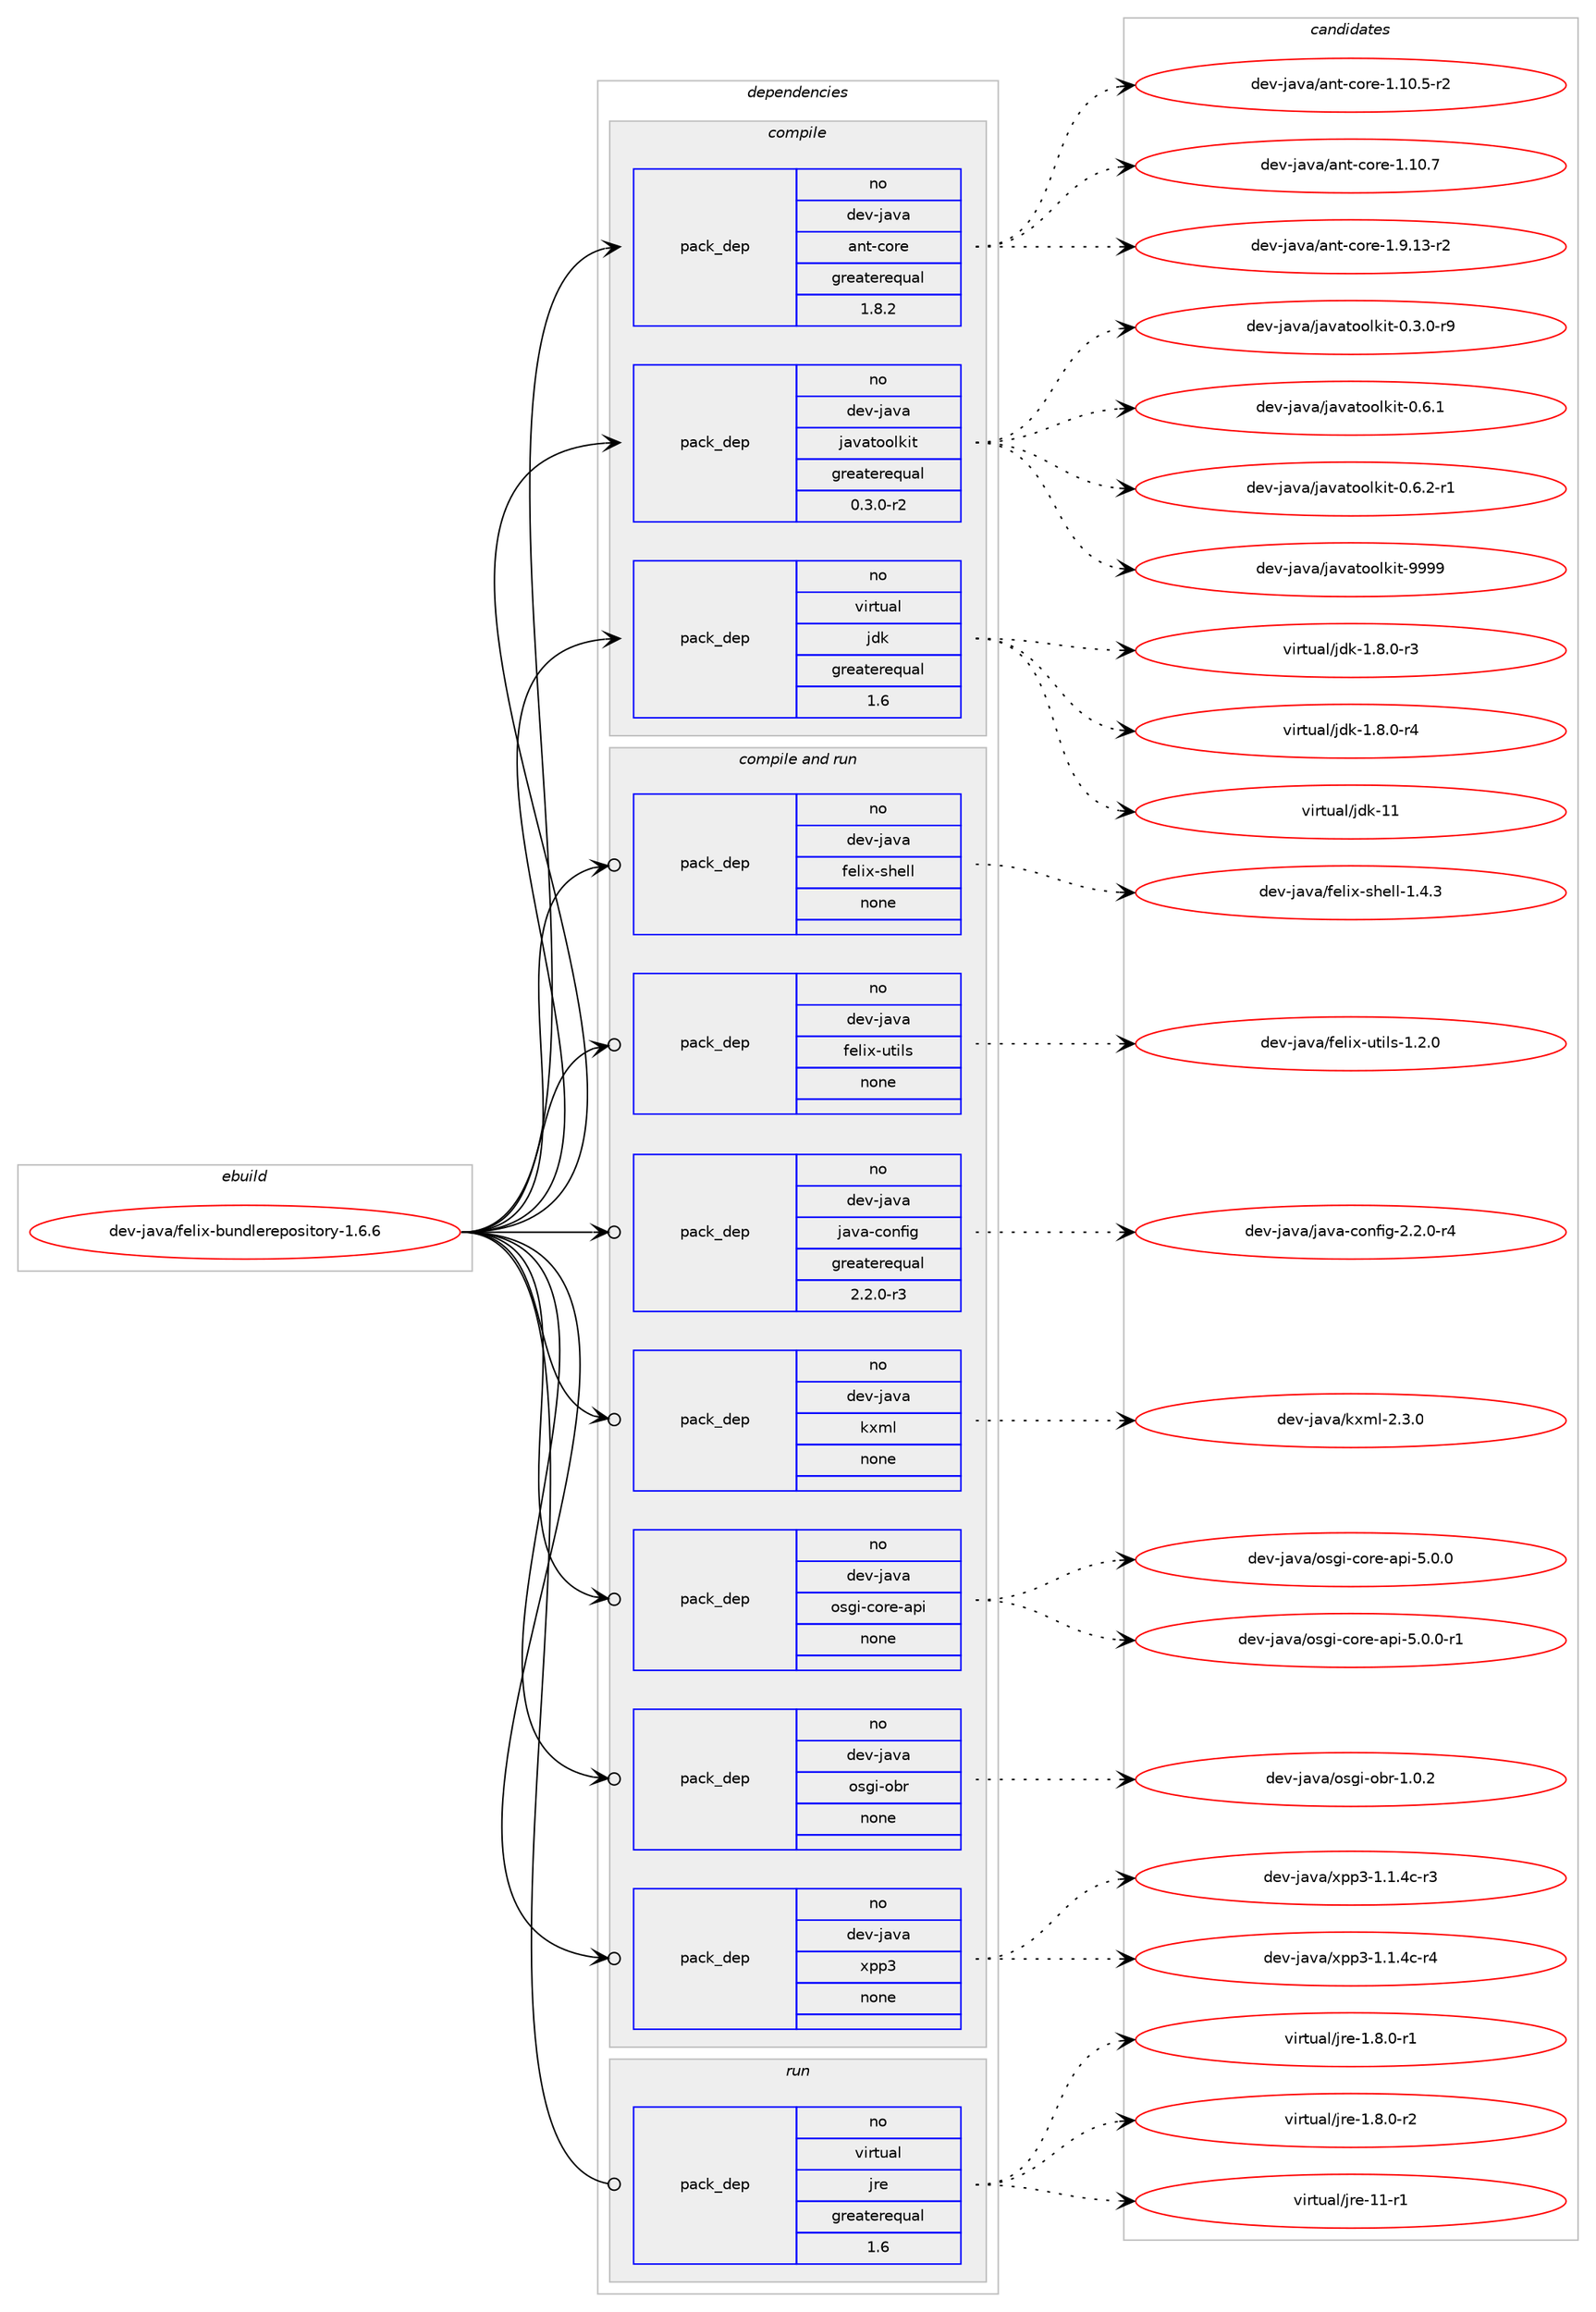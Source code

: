 digraph prolog {

# *************
# Graph options
# *************

newrank=true;
concentrate=true;
compound=true;
graph [rankdir=LR,fontname=Helvetica,fontsize=10,ranksep=1.5];#, ranksep=2.5, nodesep=0.2];
edge  [arrowhead=vee];
node  [fontname=Helvetica,fontsize=10];

# **********
# The ebuild
# **********

subgraph cluster_leftcol {
color=gray;
rank=same;
label=<<i>ebuild</i>>;
id [label="dev-java/felix-bundlerepository-1.6.6", color=red, width=4, href="../dev-java/felix-bundlerepository-1.6.6.svg"];
}

# ****************
# The dependencies
# ****************

subgraph cluster_midcol {
color=gray;
label=<<i>dependencies</i>>;
subgraph cluster_compile {
fillcolor="#eeeeee";
style=filled;
label=<<i>compile</i>>;
subgraph pack412483 {
dependency552450 [label=<<TABLE BORDER="0" CELLBORDER="1" CELLSPACING="0" CELLPADDING="4" WIDTH="220"><TR><TD ROWSPAN="6" CELLPADDING="30">pack_dep</TD></TR><TR><TD WIDTH="110">no</TD></TR><TR><TD>dev-java</TD></TR><TR><TD>ant-core</TD></TR><TR><TD>greaterequal</TD></TR><TR><TD>1.8.2</TD></TR></TABLE>>, shape=none, color=blue];
}
id:e -> dependency552450:w [weight=20,style="solid",arrowhead="vee"];
subgraph pack412484 {
dependency552451 [label=<<TABLE BORDER="0" CELLBORDER="1" CELLSPACING="0" CELLPADDING="4" WIDTH="220"><TR><TD ROWSPAN="6" CELLPADDING="30">pack_dep</TD></TR><TR><TD WIDTH="110">no</TD></TR><TR><TD>dev-java</TD></TR><TR><TD>javatoolkit</TD></TR><TR><TD>greaterequal</TD></TR><TR><TD>0.3.0-r2</TD></TR></TABLE>>, shape=none, color=blue];
}
id:e -> dependency552451:w [weight=20,style="solid",arrowhead="vee"];
subgraph pack412485 {
dependency552452 [label=<<TABLE BORDER="0" CELLBORDER="1" CELLSPACING="0" CELLPADDING="4" WIDTH="220"><TR><TD ROWSPAN="6" CELLPADDING="30">pack_dep</TD></TR><TR><TD WIDTH="110">no</TD></TR><TR><TD>virtual</TD></TR><TR><TD>jdk</TD></TR><TR><TD>greaterequal</TD></TR><TR><TD>1.6</TD></TR></TABLE>>, shape=none, color=blue];
}
id:e -> dependency552452:w [weight=20,style="solid",arrowhead="vee"];
}
subgraph cluster_compileandrun {
fillcolor="#eeeeee";
style=filled;
label=<<i>compile and run</i>>;
subgraph pack412486 {
dependency552453 [label=<<TABLE BORDER="0" CELLBORDER="1" CELLSPACING="0" CELLPADDING="4" WIDTH="220"><TR><TD ROWSPAN="6" CELLPADDING="30">pack_dep</TD></TR><TR><TD WIDTH="110">no</TD></TR><TR><TD>dev-java</TD></TR><TR><TD>felix-shell</TD></TR><TR><TD>none</TD></TR><TR><TD></TD></TR></TABLE>>, shape=none, color=blue];
}
id:e -> dependency552453:w [weight=20,style="solid",arrowhead="odotvee"];
subgraph pack412487 {
dependency552454 [label=<<TABLE BORDER="0" CELLBORDER="1" CELLSPACING="0" CELLPADDING="4" WIDTH="220"><TR><TD ROWSPAN="6" CELLPADDING="30">pack_dep</TD></TR><TR><TD WIDTH="110">no</TD></TR><TR><TD>dev-java</TD></TR><TR><TD>felix-utils</TD></TR><TR><TD>none</TD></TR><TR><TD></TD></TR></TABLE>>, shape=none, color=blue];
}
id:e -> dependency552454:w [weight=20,style="solid",arrowhead="odotvee"];
subgraph pack412488 {
dependency552455 [label=<<TABLE BORDER="0" CELLBORDER="1" CELLSPACING="0" CELLPADDING="4" WIDTH="220"><TR><TD ROWSPAN="6" CELLPADDING="30">pack_dep</TD></TR><TR><TD WIDTH="110">no</TD></TR><TR><TD>dev-java</TD></TR><TR><TD>java-config</TD></TR><TR><TD>greaterequal</TD></TR><TR><TD>2.2.0-r3</TD></TR></TABLE>>, shape=none, color=blue];
}
id:e -> dependency552455:w [weight=20,style="solid",arrowhead="odotvee"];
subgraph pack412489 {
dependency552456 [label=<<TABLE BORDER="0" CELLBORDER="1" CELLSPACING="0" CELLPADDING="4" WIDTH="220"><TR><TD ROWSPAN="6" CELLPADDING="30">pack_dep</TD></TR><TR><TD WIDTH="110">no</TD></TR><TR><TD>dev-java</TD></TR><TR><TD>kxml</TD></TR><TR><TD>none</TD></TR><TR><TD></TD></TR></TABLE>>, shape=none, color=blue];
}
id:e -> dependency552456:w [weight=20,style="solid",arrowhead="odotvee"];
subgraph pack412490 {
dependency552457 [label=<<TABLE BORDER="0" CELLBORDER="1" CELLSPACING="0" CELLPADDING="4" WIDTH="220"><TR><TD ROWSPAN="6" CELLPADDING="30">pack_dep</TD></TR><TR><TD WIDTH="110">no</TD></TR><TR><TD>dev-java</TD></TR><TR><TD>osgi-core-api</TD></TR><TR><TD>none</TD></TR><TR><TD></TD></TR></TABLE>>, shape=none, color=blue];
}
id:e -> dependency552457:w [weight=20,style="solid",arrowhead="odotvee"];
subgraph pack412491 {
dependency552458 [label=<<TABLE BORDER="0" CELLBORDER="1" CELLSPACING="0" CELLPADDING="4" WIDTH="220"><TR><TD ROWSPAN="6" CELLPADDING="30">pack_dep</TD></TR><TR><TD WIDTH="110">no</TD></TR><TR><TD>dev-java</TD></TR><TR><TD>osgi-obr</TD></TR><TR><TD>none</TD></TR><TR><TD></TD></TR></TABLE>>, shape=none, color=blue];
}
id:e -> dependency552458:w [weight=20,style="solid",arrowhead="odotvee"];
subgraph pack412492 {
dependency552459 [label=<<TABLE BORDER="0" CELLBORDER="1" CELLSPACING="0" CELLPADDING="4" WIDTH="220"><TR><TD ROWSPAN="6" CELLPADDING="30">pack_dep</TD></TR><TR><TD WIDTH="110">no</TD></TR><TR><TD>dev-java</TD></TR><TR><TD>xpp3</TD></TR><TR><TD>none</TD></TR><TR><TD></TD></TR></TABLE>>, shape=none, color=blue];
}
id:e -> dependency552459:w [weight=20,style="solid",arrowhead="odotvee"];
}
subgraph cluster_run {
fillcolor="#eeeeee";
style=filled;
label=<<i>run</i>>;
subgraph pack412493 {
dependency552460 [label=<<TABLE BORDER="0" CELLBORDER="1" CELLSPACING="0" CELLPADDING="4" WIDTH="220"><TR><TD ROWSPAN="6" CELLPADDING="30">pack_dep</TD></TR><TR><TD WIDTH="110">no</TD></TR><TR><TD>virtual</TD></TR><TR><TD>jre</TD></TR><TR><TD>greaterequal</TD></TR><TR><TD>1.6</TD></TR></TABLE>>, shape=none, color=blue];
}
id:e -> dependency552460:w [weight=20,style="solid",arrowhead="odot"];
}
}

# **************
# The candidates
# **************

subgraph cluster_choices {
rank=same;
color=gray;
label=<<i>candidates</i>>;

subgraph choice412483 {
color=black;
nodesep=1;
choice10010111845106971189747971101164599111114101454946494846534511450 [label="dev-java/ant-core-1.10.5-r2", color=red, width=4,href="../dev-java/ant-core-1.10.5-r2.svg"];
choice1001011184510697118974797110116459911111410145494649484655 [label="dev-java/ant-core-1.10.7", color=red, width=4,href="../dev-java/ant-core-1.10.7.svg"];
choice10010111845106971189747971101164599111114101454946574649514511450 [label="dev-java/ant-core-1.9.13-r2", color=red, width=4,href="../dev-java/ant-core-1.9.13-r2.svg"];
dependency552450:e -> choice10010111845106971189747971101164599111114101454946494846534511450:w [style=dotted,weight="100"];
dependency552450:e -> choice1001011184510697118974797110116459911111410145494649484655:w [style=dotted,weight="100"];
dependency552450:e -> choice10010111845106971189747971101164599111114101454946574649514511450:w [style=dotted,weight="100"];
}
subgraph choice412484 {
color=black;
nodesep=1;
choice1001011184510697118974710697118971161111111081071051164548465146484511457 [label="dev-java/javatoolkit-0.3.0-r9", color=red, width=4,href="../dev-java/javatoolkit-0.3.0-r9.svg"];
choice100101118451069711897471069711897116111111108107105116454846544649 [label="dev-java/javatoolkit-0.6.1", color=red, width=4,href="../dev-java/javatoolkit-0.6.1.svg"];
choice1001011184510697118974710697118971161111111081071051164548465446504511449 [label="dev-java/javatoolkit-0.6.2-r1", color=red, width=4,href="../dev-java/javatoolkit-0.6.2-r1.svg"];
choice1001011184510697118974710697118971161111111081071051164557575757 [label="dev-java/javatoolkit-9999", color=red, width=4,href="../dev-java/javatoolkit-9999.svg"];
dependency552451:e -> choice1001011184510697118974710697118971161111111081071051164548465146484511457:w [style=dotted,weight="100"];
dependency552451:e -> choice100101118451069711897471069711897116111111108107105116454846544649:w [style=dotted,weight="100"];
dependency552451:e -> choice1001011184510697118974710697118971161111111081071051164548465446504511449:w [style=dotted,weight="100"];
dependency552451:e -> choice1001011184510697118974710697118971161111111081071051164557575757:w [style=dotted,weight="100"];
}
subgraph choice412485 {
color=black;
nodesep=1;
choice11810511411611797108471061001074549465646484511451 [label="virtual/jdk-1.8.0-r3", color=red, width=4,href="../virtual/jdk-1.8.0-r3.svg"];
choice11810511411611797108471061001074549465646484511452 [label="virtual/jdk-1.8.0-r4", color=red, width=4,href="../virtual/jdk-1.8.0-r4.svg"];
choice1181051141161179710847106100107454949 [label="virtual/jdk-11", color=red, width=4,href="../virtual/jdk-11.svg"];
dependency552452:e -> choice11810511411611797108471061001074549465646484511451:w [style=dotted,weight="100"];
dependency552452:e -> choice11810511411611797108471061001074549465646484511452:w [style=dotted,weight="100"];
dependency552452:e -> choice1181051141161179710847106100107454949:w [style=dotted,weight="100"];
}
subgraph choice412486 {
color=black;
nodesep=1;
choice1001011184510697118974710210110810512045115104101108108454946524651 [label="dev-java/felix-shell-1.4.3", color=red, width=4,href="../dev-java/felix-shell-1.4.3.svg"];
dependency552453:e -> choice1001011184510697118974710210110810512045115104101108108454946524651:w [style=dotted,weight="100"];
}
subgraph choice412487 {
color=black;
nodesep=1;
choice1001011184510697118974710210110810512045117116105108115454946504648 [label="dev-java/felix-utils-1.2.0", color=red, width=4,href="../dev-java/felix-utils-1.2.0.svg"];
dependency552454:e -> choice1001011184510697118974710210110810512045117116105108115454946504648:w [style=dotted,weight="100"];
}
subgraph choice412488 {
color=black;
nodesep=1;
choice10010111845106971189747106971189745991111101021051034550465046484511452 [label="dev-java/java-config-2.2.0-r4", color=red, width=4,href="../dev-java/java-config-2.2.0-r4.svg"];
dependency552455:e -> choice10010111845106971189747106971189745991111101021051034550465046484511452:w [style=dotted,weight="100"];
}
subgraph choice412489 {
color=black;
nodesep=1;
choice10010111845106971189747107120109108455046514648 [label="dev-java/kxml-2.3.0", color=red, width=4,href="../dev-java/kxml-2.3.0.svg"];
dependency552456:e -> choice10010111845106971189747107120109108455046514648:w [style=dotted,weight="100"];
}
subgraph choice412490 {
color=black;
nodesep=1;
choice1001011184510697118974711111510310545991111141014597112105455346484648 [label="dev-java/osgi-core-api-5.0.0", color=red, width=4,href="../dev-java/osgi-core-api-5.0.0.svg"];
choice10010111845106971189747111115103105459911111410145971121054553464846484511449 [label="dev-java/osgi-core-api-5.0.0-r1", color=red, width=4,href="../dev-java/osgi-core-api-5.0.0-r1.svg"];
dependency552457:e -> choice1001011184510697118974711111510310545991111141014597112105455346484648:w [style=dotted,weight="100"];
dependency552457:e -> choice10010111845106971189747111115103105459911111410145971121054553464846484511449:w [style=dotted,weight="100"];
}
subgraph choice412491 {
color=black;
nodesep=1;
choice100101118451069711897471111151031054511198114454946484650 [label="dev-java/osgi-obr-1.0.2", color=red, width=4,href="../dev-java/osgi-obr-1.0.2.svg"];
dependency552458:e -> choice100101118451069711897471111151031054511198114454946484650:w [style=dotted,weight="100"];
}
subgraph choice412492 {
color=black;
nodesep=1;
choice1001011184510697118974712011211251454946494652994511451 [label="dev-java/xpp3-1.1.4c-r3", color=red, width=4,href="../dev-java/xpp3-1.1.4c-r3.svg"];
choice1001011184510697118974712011211251454946494652994511452 [label="dev-java/xpp3-1.1.4c-r4", color=red, width=4,href="../dev-java/xpp3-1.1.4c-r4.svg"];
dependency552459:e -> choice1001011184510697118974712011211251454946494652994511451:w [style=dotted,weight="100"];
dependency552459:e -> choice1001011184510697118974712011211251454946494652994511452:w [style=dotted,weight="100"];
}
subgraph choice412493 {
color=black;
nodesep=1;
choice11810511411611797108471061141014549465646484511449 [label="virtual/jre-1.8.0-r1", color=red, width=4,href="../virtual/jre-1.8.0-r1.svg"];
choice11810511411611797108471061141014549465646484511450 [label="virtual/jre-1.8.0-r2", color=red, width=4,href="../virtual/jre-1.8.0-r2.svg"];
choice11810511411611797108471061141014549494511449 [label="virtual/jre-11-r1", color=red, width=4,href="../virtual/jre-11-r1.svg"];
dependency552460:e -> choice11810511411611797108471061141014549465646484511449:w [style=dotted,weight="100"];
dependency552460:e -> choice11810511411611797108471061141014549465646484511450:w [style=dotted,weight="100"];
dependency552460:e -> choice11810511411611797108471061141014549494511449:w [style=dotted,weight="100"];
}
}

}

